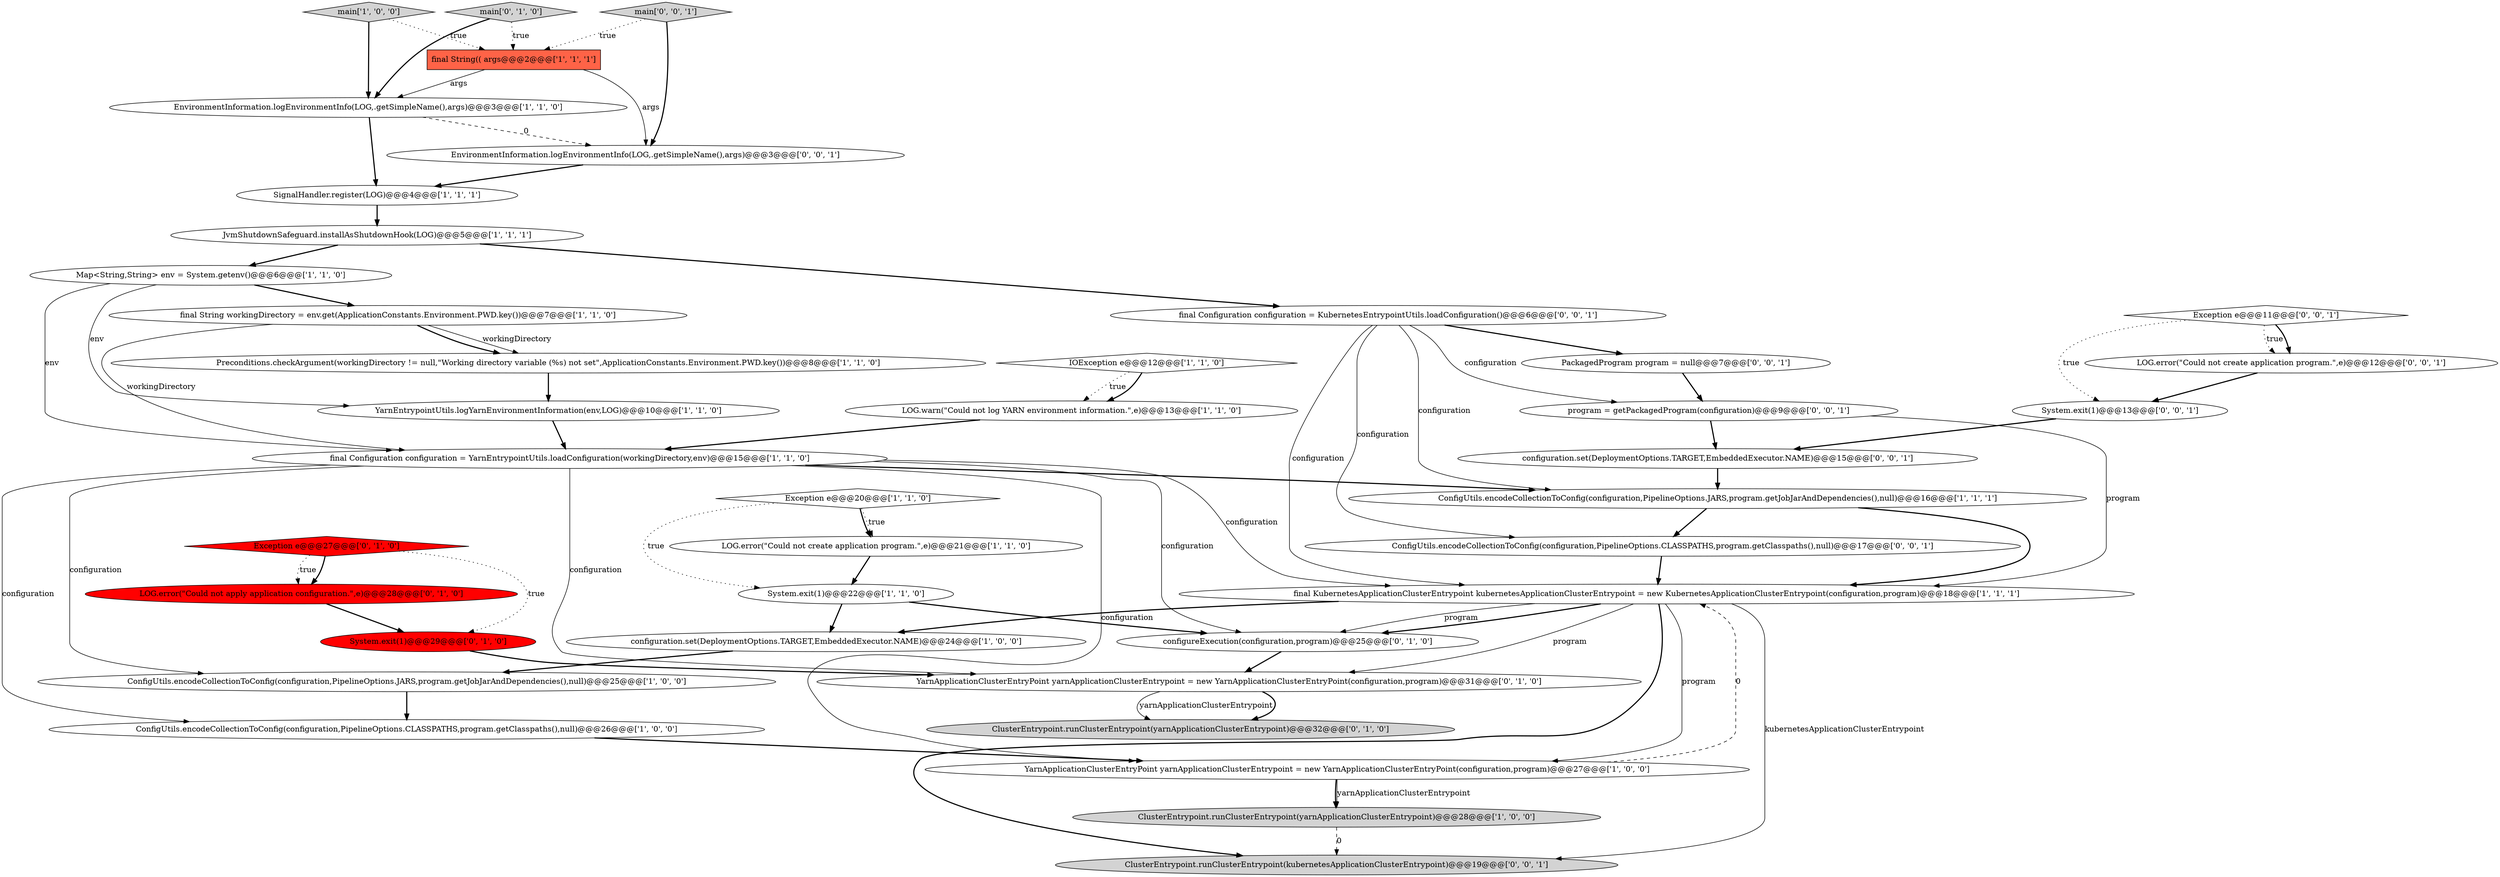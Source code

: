 digraph {
5 [style = filled, label = "ClusterEntrypoint.runClusterEntrypoint(yarnApplicationClusterEntrypoint)@@@28@@@['1', '0', '0']", fillcolor = lightgray, shape = ellipse image = "AAA0AAABBB1BBB"];
19 [style = filled, label = "YarnApplicationClusterEntryPoint yarnApplicationClusterEntrypoint = new YarnApplicationClusterEntryPoint(configuration,program)@@@27@@@['1', '0', '0']", fillcolor = white, shape = ellipse image = "AAA0AAABBB1BBB"];
0 [style = filled, label = "SignalHandler.register(LOG)@@@4@@@['1', '1', '1']", fillcolor = white, shape = ellipse image = "AAA0AAABBB1BBB"];
32 [style = filled, label = "PackagedProgram program = null@@@7@@@['0', '0', '1']", fillcolor = white, shape = ellipse image = "AAA0AAABBB3BBB"];
22 [style = filled, label = "YarnApplicationClusterEntryPoint yarnApplicationClusterEntrypoint = new YarnApplicationClusterEntryPoint(configuration,program)@@@31@@@['0', '1', '0']", fillcolor = white, shape = ellipse image = "AAA0AAABBB2BBB"];
36 [style = filled, label = "EnvironmentInformation.logEnvironmentInfo(LOG,.getSimpleName(),args)@@@3@@@['0', '0', '1']", fillcolor = white, shape = ellipse image = "AAA0AAABBB3BBB"];
29 [style = filled, label = "ClusterEntrypoint.runClusterEntrypoint(kubernetesApplicationClusterEntrypoint)@@@19@@@['0', '0', '1']", fillcolor = lightgray, shape = ellipse image = "AAA0AAABBB3BBB"];
1 [style = filled, label = "final String workingDirectory = env.get(ApplicationConstants.Environment.PWD.key())@@@7@@@['1', '1', '0']", fillcolor = white, shape = ellipse image = "AAA0AAABBB1BBB"];
38 [style = filled, label = "LOG.error(\"Could not create application program.\",e)@@@12@@@['0', '0', '1']", fillcolor = white, shape = ellipse image = "AAA0AAABBB3BBB"];
31 [style = filled, label = "System.exit(1)@@@13@@@['0', '0', '1']", fillcolor = white, shape = ellipse image = "AAA0AAABBB3BBB"];
27 [style = filled, label = "main['0', '1', '0']", fillcolor = lightgray, shape = diamond image = "AAA0AAABBB2BBB"];
9 [style = filled, label = "final Configuration configuration = YarnEntrypointUtils.loadConfiguration(workingDirectory,env)@@@15@@@['1', '1', '0']", fillcolor = white, shape = ellipse image = "AAA0AAABBB1BBB"];
15 [style = filled, label = "JvmShutdownSafeguard.installAsShutdownHook(LOG)@@@5@@@['1', '1', '1']", fillcolor = white, shape = ellipse image = "AAA0AAABBB1BBB"];
21 [style = filled, label = "System.exit(1)@@@22@@@['1', '1', '0']", fillcolor = white, shape = ellipse image = "AAA0AAABBB1BBB"];
26 [style = filled, label = "LOG.error(\"Could not apply application configuration.\",e)@@@28@@@['0', '1', '0']", fillcolor = red, shape = ellipse image = "AAA1AAABBB2BBB"];
14 [style = filled, label = "Preconditions.checkArgument(workingDirectory != null,\"Working directory variable (%s) not set\",ApplicationConstants.Environment.PWD.key())@@@8@@@['1', '1', '0']", fillcolor = white, shape = ellipse image = "AAA0AAABBB1BBB"];
20 [style = filled, label = "configuration.set(DeploymentOptions.TARGET,EmbeddedExecutor.NAME)@@@24@@@['1', '0', '0']", fillcolor = white, shape = ellipse image = "AAA0AAABBB1BBB"];
8 [style = filled, label = "YarnEntrypointUtils.logYarnEnvironmentInformation(env,LOG)@@@10@@@['1', '1', '0']", fillcolor = white, shape = ellipse image = "AAA0AAABBB1BBB"];
35 [style = filled, label = "final Configuration configuration = KubernetesEntrypointUtils.loadConfiguration()@@@6@@@['0', '0', '1']", fillcolor = white, shape = ellipse image = "AAA0AAABBB3BBB"];
25 [style = filled, label = "Exception e@@@27@@@['0', '1', '0']", fillcolor = red, shape = diamond image = "AAA1AAABBB2BBB"];
12 [style = filled, label = "LOG.warn(\"Could not log YARN environment information.\",e)@@@13@@@['1', '1', '0']", fillcolor = white, shape = ellipse image = "AAA0AAABBB1BBB"];
17 [style = filled, label = "LOG.error(\"Could not create application program.\",e)@@@21@@@['1', '1', '0']", fillcolor = white, shape = ellipse image = "AAA0AAABBB1BBB"];
7 [style = filled, label = "main['1', '0', '0']", fillcolor = lightgray, shape = diamond image = "AAA0AAABBB1BBB"];
39 [style = filled, label = "configuration.set(DeploymentOptions.TARGET,EmbeddedExecutor.NAME)@@@15@@@['0', '0', '1']", fillcolor = white, shape = ellipse image = "AAA0AAABBB3BBB"];
2 [style = filled, label = "ConfigUtils.encodeCollectionToConfig(configuration,PipelineOptions.JARS,program.getJobJarAndDependencies(),null)@@@16@@@['1', '1', '1']", fillcolor = white, shape = ellipse image = "AAA0AAABBB1BBB"];
4 [style = filled, label = "EnvironmentInformation.logEnvironmentInfo(LOG,.getSimpleName(),args)@@@3@@@['1', '1', '0']", fillcolor = white, shape = ellipse image = "AAA0AAABBB1BBB"];
13 [style = filled, label = "IOException e@@@12@@@['1', '1', '0']", fillcolor = white, shape = diamond image = "AAA0AAABBB1BBB"];
24 [style = filled, label = "ClusterEntrypoint.runClusterEntrypoint(yarnApplicationClusterEntrypoint)@@@32@@@['0', '1', '0']", fillcolor = lightgray, shape = ellipse image = "AAA0AAABBB2BBB"];
23 [style = filled, label = "configureExecution(configuration,program)@@@25@@@['0', '1', '0']", fillcolor = white, shape = ellipse image = "AAA0AAABBB2BBB"];
34 [style = filled, label = "main['0', '0', '1']", fillcolor = lightgray, shape = diamond image = "AAA0AAABBB3BBB"];
37 [style = filled, label = "Exception e@@@11@@@['0', '0', '1']", fillcolor = white, shape = diamond image = "AAA0AAABBB3BBB"];
16 [style = filled, label = "Exception e@@@20@@@['1', '1', '0']", fillcolor = white, shape = diamond image = "AAA0AAABBB1BBB"];
30 [style = filled, label = "program = getPackagedProgram(configuration)@@@9@@@['0', '0', '1']", fillcolor = white, shape = ellipse image = "AAA0AAABBB3BBB"];
11 [style = filled, label = "ConfigUtils.encodeCollectionToConfig(configuration,PipelineOptions.JARS,program.getJobJarAndDependencies(),null)@@@25@@@['1', '0', '0']", fillcolor = white, shape = ellipse image = "AAA0AAABBB1BBB"];
18 [style = filled, label = "final String(( args@@@2@@@['1', '1', '1']", fillcolor = tomato, shape = box image = "AAA0AAABBB1BBB"];
33 [style = filled, label = "ConfigUtils.encodeCollectionToConfig(configuration,PipelineOptions.CLASSPATHS,program.getClasspaths(),null)@@@17@@@['0', '0', '1']", fillcolor = white, shape = ellipse image = "AAA0AAABBB3BBB"];
28 [style = filled, label = "System.exit(1)@@@29@@@['0', '1', '0']", fillcolor = red, shape = ellipse image = "AAA1AAABBB2BBB"];
10 [style = filled, label = "final KubernetesApplicationClusterEntrypoint kubernetesApplicationClusterEntrypoint = new KubernetesApplicationClusterEntrypoint(configuration,program)@@@18@@@['1', '1', '1']", fillcolor = white, shape = ellipse image = "AAA0AAABBB1BBB"];
6 [style = filled, label = "ConfigUtils.encodeCollectionToConfig(configuration,PipelineOptions.CLASSPATHS,program.getClasspaths(),null)@@@26@@@['1', '0', '0']", fillcolor = white, shape = ellipse image = "AAA0AAABBB1BBB"];
3 [style = filled, label = "Map<String,String> env = System.getenv()@@@6@@@['1', '1', '0']", fillcolor = white, shape = ellipse image = "AAA0AAABBB1BBB"];
10->20 [style = bold, label=""];
35->30 [style = solid, label="configuration"];
3->1 [style = bold, label=""];
13->12 [style = dotted, label="true"];
9->2 [style = bold, label=""];
34->18 [style = dotted, label="true"];
9->11 [style = solid, label="configuration"];
9->6 [style = solid, label="configuration"];
11->6 [style = bold, label=""];
16->17 [style = dotted, label="true"];
10->19 [style = solid, label="program"];
22->24 [style = solid, label="yarnApplicationClusterEntrypoint"];
1->14 [style = solid, label="workingDirectory"];
35->32 [style = bold, label=""];
35->10 [style = solid, label="configuration"];
35->33 [style = solid, label="configuration"];
33->10 [style = bold, label=""];
35->2 [style = solid, label="configuration"];
25->28 [style = dotted, label="true"];
6->19 [style = bold, label=""];
16->17 [style = bold, label=""];
20->11 [style = bold, label=""];
7->4 [style = bold, label=""];
30->10 [style = solid, label="program"];
38->31 [style = bold, label=""];
15->3 [style = bold, label=""];
12->9 [style = bold, label=""];
2->10 [style = bold, label=""];
32->30 [style = bold, label=""];
9->22 [style = solid, label="configuration"];
10->22 [style = solid, label="program"];
0->15 [style = bold, label=""];
1->9 [style = solid, label="workingDirectory"];
15->35 [style = bold, label=""];
4->0 [style = bold, label=""];
37->31 [style = dotted, label="true"];
19->5 [style = bold, label=""];
18->4 [style = solid, label="args"];
27->4 [style = bold, label=""];
37->38 [style = dotted, label="true"];
36->0 [style = bold, label=""];
13->12 [style = bold, label=""];
21->20 [style = bold, label=""];
23->22 [style = bold, label=""];
10->23 [style = solid, label="program"];
4->36 [style = dashed, label="0"];
10->29 [style = bold, label=""];
10->23 [style = bold, label=""];
3->9 [style = solid, label="env"];
37->38 [style = bold, label=""];
19->10 [style = dashed, label="0"];
39->2 [style = bold, label=""];
34->36 [style = bold, label=""];
25->26 [style = bold, label=""];
18->36 [style = solid, label="args"];
8->9 [style = bold, label=""];
7->18 [style = dotted, label="true"];
2->33 [style = bold, label=""];
30->39 [style = bold, label=""];
16->21 [style = dotted, label="true"];
19->5 [style = solid, label="yarnApplicationClusterEntrypoint"];
1->14 [style = bold, label=""];
14->8 [style = bold, label=""];
31->39 [style = bold, label=""];
26->28 [style = bold, label=""];
22->24 [style = bold, label=""];
5->29 [style = dashed, label="0"];
9->10 [style = solid, label="configuration"];
10->29 [style = solid, label="kubernetesApplicationClusterEntrypoint"];
9->23 [style = solid, label="configuration"];
27->18 [style = dotted, label="true"];
9->19 [style = solid, label="configuration"];
17->21 [style = bold, label=""];
25->26 [style = dotted, label="true"];
28->22 [style = bold, label=""];
3->8 [style = solid, label="env"];
21->23 [style = bold, label=""];
}
